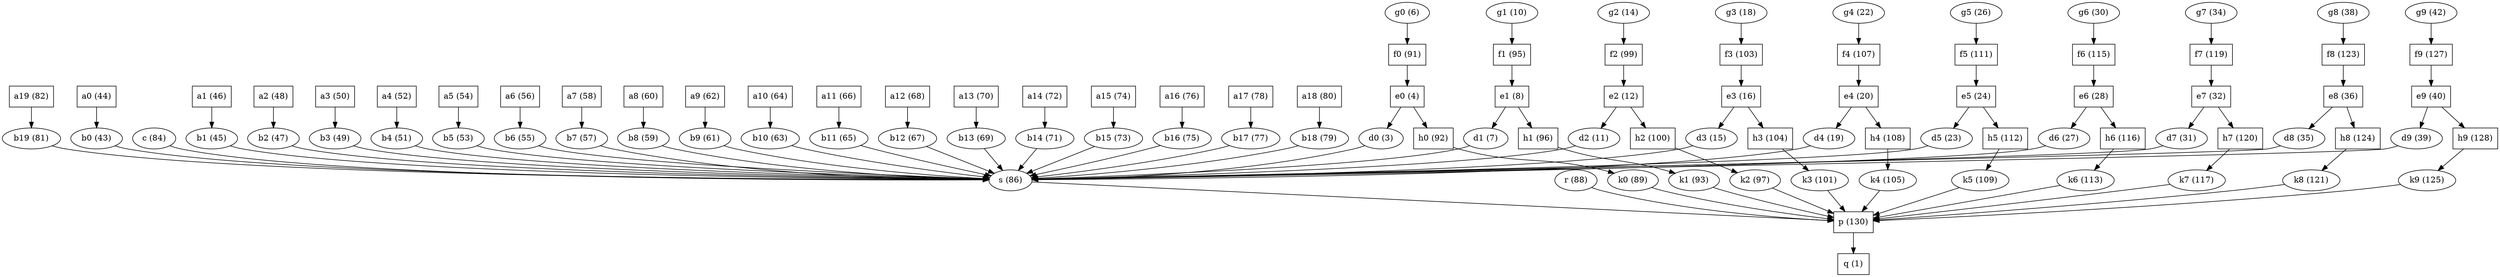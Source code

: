 digraph G { 
"q"[label="\N (1)", color=black, shape=polygon ]
"s"[label="\N (86)" , color=black ]
"s"->"p"
"p"[label="\N (130)", color=black, shape=polygon ]
"p"->"q"
"f0"[label="\N (91)", color=black, shape=polygon ]
"f0"->"e0"
"f1"[label="\N (95)", color=black, shape=polygon ]
"f1"->"e1"
"f2"[label="\N (99)", color=black, shape=polygon ]
"f2"->"e2"
"f3"[label="\N (103)", color=black, shape=polygon ]
"f3"->"e3"
"f4"[label="\N (107)", color=black, shape=polygon ]
"f4"->"e4"
"f5"[label="\N (111)", color=black, shape=polygon ]
"f5"->"e5"
"f6"[label="\N (115)", color=black, shape=polygon ]
"f6"->"e6"
"f7"[label="\N (119)", color=black, shape=polygon ]
"f7"->"e7"
"f8"[label="\N (123)", color=black, shape=polygon ]
"f8"->"e8"
"f9"[label="\N (127)", color=black, shape=polygon ]
"f9"->"e9"
"c"[label="\N (84)" , color=black ]
"c"->"s"
"r"[label="\N (88)" , color=black ]
"r"->"p"
"g0"[label="\N (6)" , color=black ]
"g0"->"f0"
"g1"[label="\N (10)" , color=black ]
"g1"->"f1"
"g2"[label="\N (14)" , color=black ]
"g2"->"f2"
"g3"[label="\N (18)" , color=black ]
"g3"->"f3"
"g4"[label="\N (22)" , color=black ]
"g4"->"f4"
"g5"[label="\N (26)" , color=black ]
"g5"->"f5"
"g6"[label="\N (30)" , color=black ]
"g6"->"f6"
"g7"[label="\N (34)" , color=black ]
"g7"->"f7"
"g8"[label="\N (38)" , color=black ]
"g8"->"f8"
"g9"[label="\N (42)" , color=black ]
"g9"->"f9"
"a0"[label="\N (44)", color=black, shape=polygon ]
"a0"->"b0"
"b0"[label="\N (43)" , color=black ]
"b0"->"s"
"a1"[label="\N (46)", color=black, shape=polygon ]
"a1"->"b1"
"b1"[label="\N (45)" , color=black ]
"b1"->"s"
"a2"[label="\N (48)", color=black, shape=polygon ]
"a2"->"b2"
"b2"[label="\N (47)" , color=black ]
"b2"->"s"
"a3"[label="\N (50)", color=black, shape=polygon ]
"a3"->"b3"
"b3"[label="\N (49)" , color=black ]
"b3"->"s"
"a4"[label="\N (52)", color=black, shape=polygon ]
"a4"->"b4"
"b4"[label="\N (51)" , color=black ]
"b4"->"s"
"a5"[label="\N (54)", color=black, shape=polygon ]
"a5"->"b5"
"b5"[label="\N (53)" , color=black ]
"b5"->"s"
"a6"[label="\N (56)", color=black, shape=polygon ]
"a6"->"b6"
"b6"[label="\N (55)" , color=black ]
"b6"->"s"
"a7"[label="\N (58)", color=black, shape=polygon ]
"a7"->"b7"
"b7"[label="\N (57)" , color=black ]
"b7"->"s"
"a8"[label="\N (60)", color=black, shape=polygon ]
"a8"->"b8"
"b8"[label="\N (59)" , color=black ]
"b8"->"s"
"a9"[label="\N (62)", color=black, shape=polygon ]
"a9"->"b9"
"b9"[label="\N (61)" , color=black ]
"b9"->"s"
"a10"[label="\N (64)", color=black, shape=polygon ]
"a10"->"b10"
"b10"[label="\N (63)" , color=black ]
"b10"->"s"
"a11"[label="\N (66)", color=black, shape=polygon ]
"a11"->"b11"
"b11"[label="\N (65)" , color=black ]
"b11"->"s"
"a12"[label="\N (68)", color=black, shape=polygon ]
"a12"->"b12"
"b12"[label="\N (67)" , color=black ]
"b12"->"s"
"a13"[label="\N (70)", color=black, shape=polygon ]
"a13"->"b13"
"b13"[label="\N (69)" , color=black ]
"b13"->"s"
"a14"[label="\N (72)", color=black, shape=polygon ]
"a14"->"b14"
"b14"[label="\N (71)" , color=black ]
"b14"->"s"
"a15"[label="\N (74)", color=black, shape=polygon ]
"a15"->"b15"
"b15"[label="\N (73)" , color=black ]
"b15"->"s"
"a16"[label="\N (76)", color=black, shape=polygon ]
"a16"->"b16"
"b16"[label="\N (75)" , color=black ]
"b16"->"s"
"a17"[label="\N (78)", color=black, shape=polygon ]
"a17"->"b17"
"b17"[label="\N (77)" , color=black ]
"b17"->"s"
"a18"[label="\N (80)", color=black, shape=polygon ]
"a18"->"b18"
"b18"[label="\N (79)" , color=black ]
"b18"->"s"
"a19"[label="\N (82)", color=black, shape=polygon ]
"a19"->"b19"
"b19"[label="\N (81)" , color=black ]
"b19"->"s"
"d0"[label="\N (3)" , color=black ]
"d0"->"s"
"e0"[label="\N (4)", color=black, shape=polygon ]
"e0"->"d0"
"e0"->"h0"
"h0"[label="\N (92)", color=black, shape=polygon ]
"h0"->"k0"
"k0"[label="\N (89)" , color=black ]
"k0"->"p"
"d1"[label="\N (7)" , color=black ]
"d1"->"s"
"e1"[label="\N (8)", color=black, shape=polygon ]
"e1"->"d1"
"e1"->"h1"
"h1"[label="\N (96)", color=black, shape=polygon ]
"h1"->"k1"
"k1"[label="\N (93)" , color=black ]
"k1"->"p"
"d2"[label="\N (11)" , color=black ]
"d2"->"s"
"e2"[label="\N (12)", color=black, shape=polygon ]
"e2"->"d2"
"e2"->"h2"
"h2"[label="\N (100)", color=black, shape=polygon ]
"h2"->"k2"
"k2"[label="\N (97)" , color=black ]
"k2"->"p"
"d3"[label="\N (15)" , color=black ]
"d3"->"s"
"e3"[label="\N (16)", color=black, shape=polygon ]
"e3"->"d3"
"e3"->"h3"
"h3"[label="\N (104)", color=black, shape=polygon ]
"h3"->"k3"
"k3"[label="\N (101)" , color=black ]
"k3"->"p"
"d4"[label="\N (19)" , color=black ]
"d4"->"s"
"e4"[label="\N (20)", color=black, shape=polygon ]
"e4"->"d4"
"e4"->"h4"
"h4"[label="\N (108)", color=black, shape=polygon ]
"h4"->"k4"
"k4"[label="\N (105)" , color=black ]
"k4"->"p"
"d5"[label="\N (23)" , color=black ]
"d5"->"s"
"e5"[label="\N (24)", color=black, shape=polygon ]
"e5"->"d5"
"e5"->"h5"
"h5"[label="\N (112)", color=black, shape=polygon ]
"h5"->"k5"
"k5"[label="\N (109)" , color=black ]
"k5"->"p"
"d6"[label="\N (27)" , color=black ]
"d6"->"s"
"e6"[label="\N (28)", color=black, shape=polygon ]
"e6"->"d6"
"e6"->"h6"
"h6"[label="\N (116)", color=black, shape=polygon ]
"h6"->"k6"
"k6"[label="\N (113)" , color=black ]
"k6"->"p"
"d7"[label="\N (31)" , color=black ]
"d7"->"s"
"e7"[label="\N (32)", color=black, shape=polygon ]
"e7"->"d7"
"e7"->"h7"
"h7"[label="\N (120)", color=black, shape=polygon ]
"h7"->"k7"
"k7"[label="\N (117)" , color=black ]
"k7"->"p"
"d8"[label="\N (35)" , color=black ]
"d8"->"s"
"e8"[label="\N (36)", color=black, shape=polygon ]
"e8"->"d8"
"e8"->"h8"
"h8"[label="\N (124)", color=black, shape=polygon ]
"h8"->"k8"
"k8"[label="\N (121)" , color=black ]
"k8"->"p"
"d9"[label="\N (39)" , color=black ]
"d9"->"s"
"e9"[label="\N (40)", color=black, shape=polygon ]
"e9"->"d9"
"e9"->"h9"
"h9"[label="\N (128)", color=black, shape=polygon ]
"h9"->"k9"
"k9"[label="\N (125)" , color=black ]
"k9"->"p"
}
